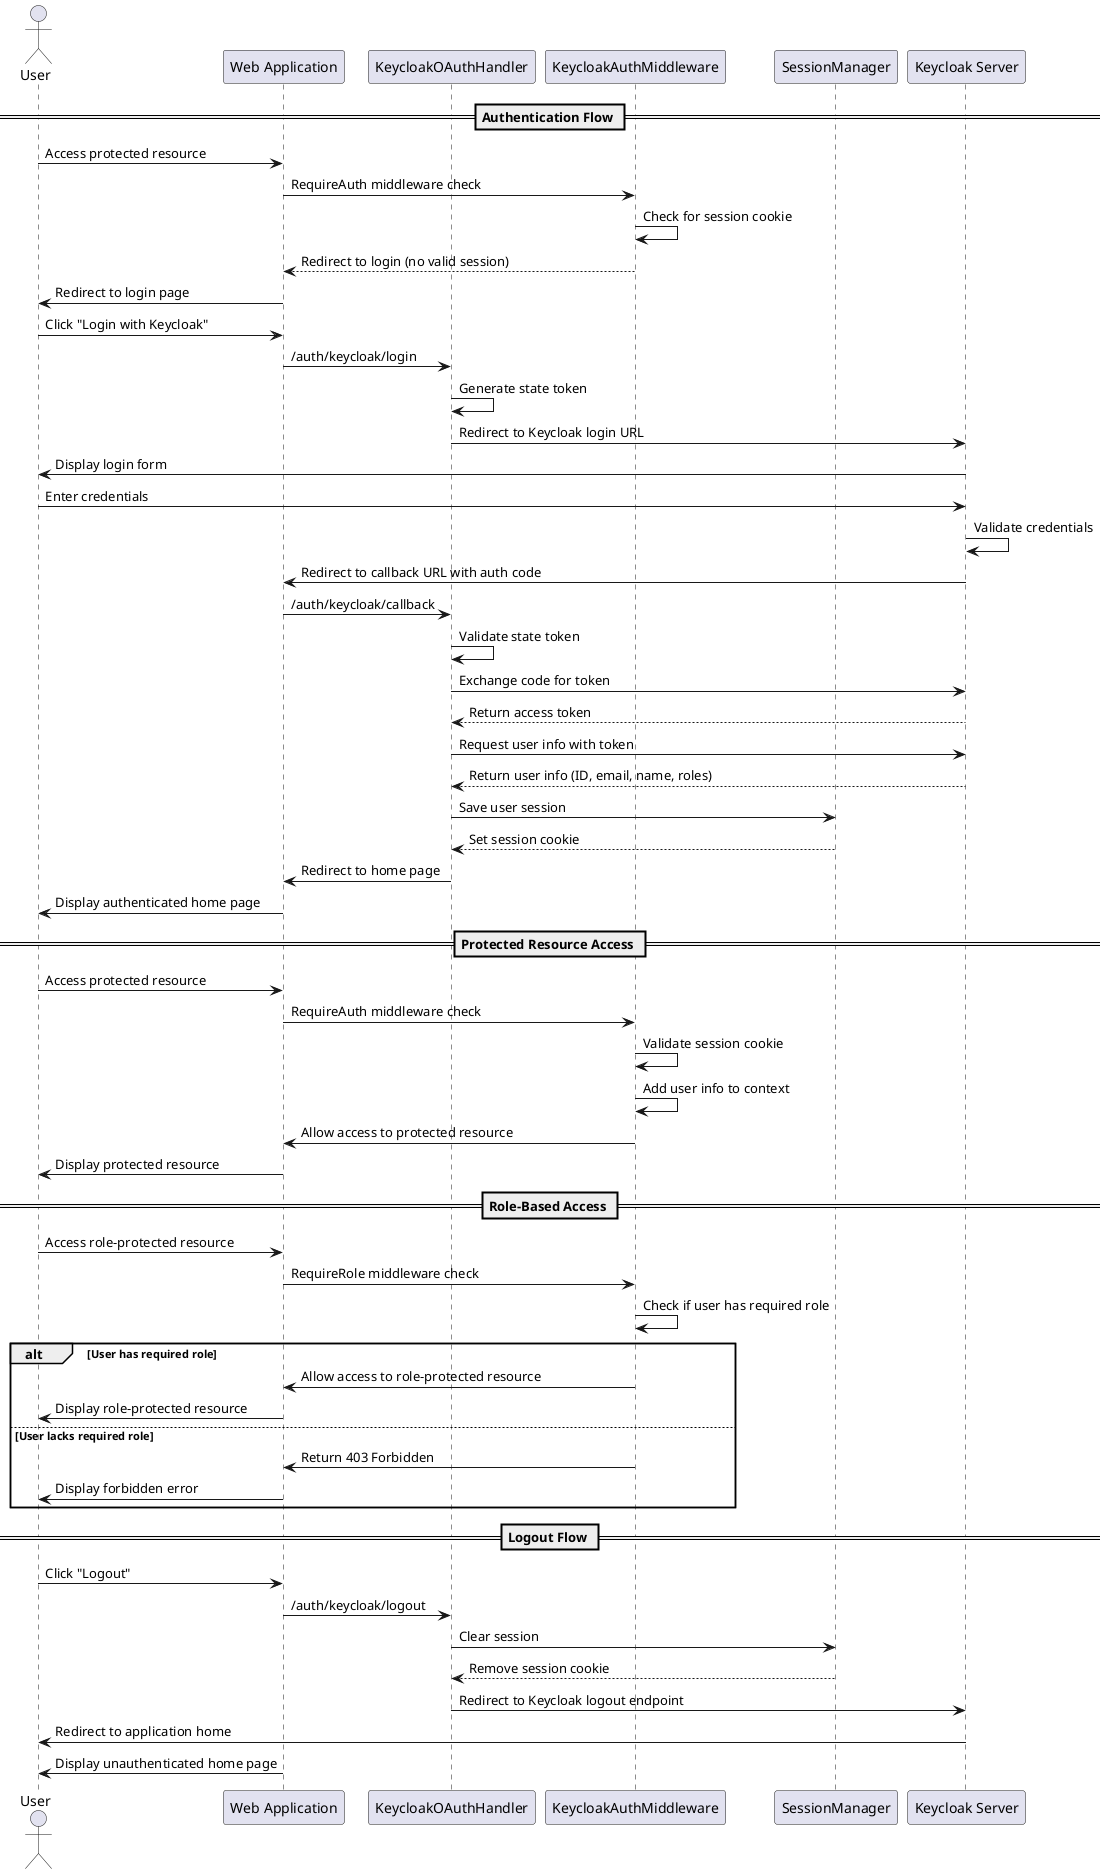 @startuml Keycloak SSO Flow

actor User
participant "Web Application" as App
participant "KeycloakOAuthHandler" as Handler
participant "KeycloakAuthMiddleware" as Middleware
participant "SessionManager" as Session
participant "Keycloak Server" as Keycloak

== Authentication Flow ==

User -> App: Access protected resource
App -> Middleware: RequireAuth middleware check
Middleware -> Middleware: Check for session cookie
Middleware --> App: Redirect to login (no valid session)
App -> User: Redirect to login page

User -> App: Click "Login with Keycloak"
App -> Handler: /auth/keycloak/login
Handler -> Handler: Generate state token
Handler -> Keycloak: Redirect to Keycloak login URL
Keycloak -> User: Display login form

User -> Keycloak: Enter credentials
Keycloak -> Keycloak: Validate credentials
Keycloak -> App: Redirect to callback URL with auth code
App -> Handler: /auth/keycloak/callback
Handler -> Handler: Validate state token
Handler -> Keycloak: Exchange code for token
Keycloak --> Handler: Return access token
Handler -> Keycloak: Request user info with token
Keycloak --> Handler: Return user info (ID, email, name, roles)
Handler -> Session: Save user session
Session --> Handler: Set session cookie
Handler -> App: Redirect to home page
App -> User: Display authenticated home page

== Protected Resource Access ==

User -> App: Access protected resource
App -> Middleware: RequireAuth middleware check
Middleware -> Middleware: Validate session cookie
Middleware -> Middleware: Add user info to context
Middleware -> App: Allow access to protected resource
App -> User: Display protected resource

== Role-Based Access ==

User -> App: Access role-protected resource
App -> Middleware: RequireRole middleware check
Middleware -> Middleware: Check if user has required role
alt User has required role
    Middleware -> App: Allow access to role-protected resource
    App -> User: Display role-protected resource
else User lacks required role
    Middleware -> App: Return 403 Forbidden
    App -> User: Display forbidden error
end

== Logout Flow ==

User -> App: Click "Logout"
App -> Handler: /auth/keycloak/logout
Handler -> Session: Clear session
Session --> Handler: Remove session cookie
Handler -> Keycloak: Redirect to Keycloak logout endpoint
Keycloak -> User: Redirect to application home
App -> User: Display unauthenticated home page

@enduml 